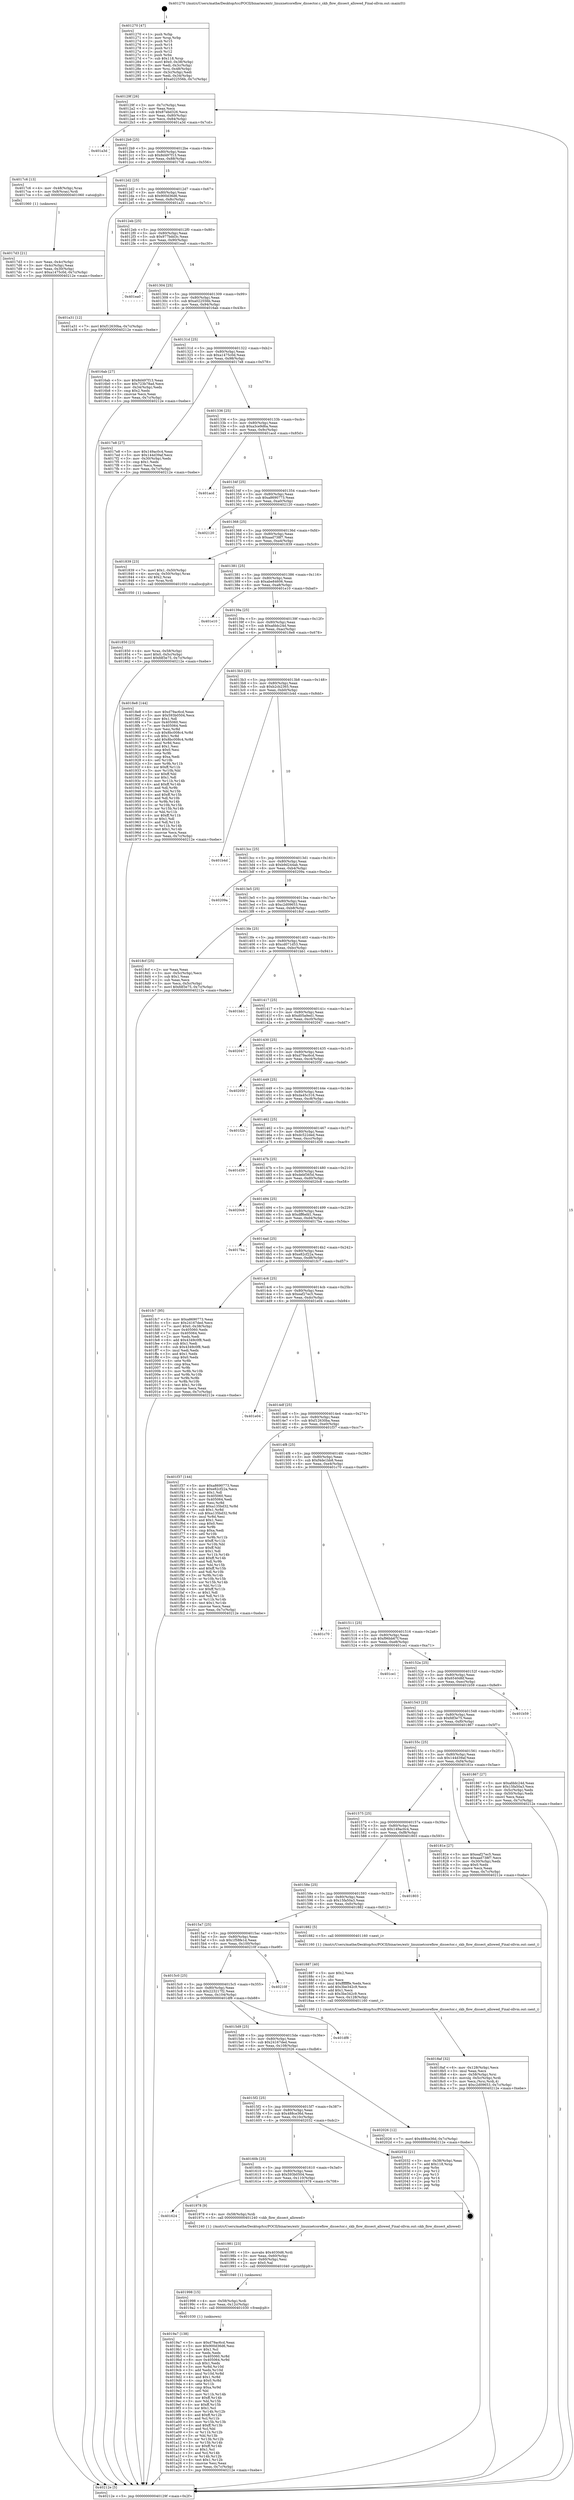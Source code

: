 digraph "0x401270" {
  label = "0x401270 (/mnt/c/Users/mathe/Desktop/tcc/POCII/binaries/extr_linuxnetcoreflow_dissector.c_skb_flow_dissect_allowed_Final-ollvm.out::main(0))"
  labelloc = "t"
  node[shape=record]

  Entry [label="",width=0.3,height=0.3,shape=circle,fillcolor=black,style=filled]
  "0x40129f" [label="{
     0x40129f [26]\l
     | [instrs]\l
     &nbsp;&nbsp;0x40129f \<+3\>: mov -0x7c(%rbp),%eax\l
     &nbsp;&nbsp;0x4012a2 \<+2\>: mov %eax,%ecx\l
     &nbsp;&nbsp;0x4012a4 \<+6\>: sub $0x87ebd326,%ecx\l
     &nbsp;&nbsp;0x4012aa \<+3\>: mov %eax,-0x80(%rbp)\l
     &nbsp;&nbsp;0x4012ad \<+6\>: mov %ecx,-0x84(%rbp)\l
     &nbsp;&nbsp;0x4012b3 \<+6\>: je 0000000000401a3d \<main+0x7cd\>\l
  }"]
  "0x401a3d" [label="{
     0x401a3d\l
  }", style=dashed]
  "0x4012b9" [label="{
     0x4012b9 [25]\l
     | [instrs]\l
     &nbsp;&nbsp;0x4012b9 \<+5\>: jmp 00000000004012be \<main+0x4e\>\l
     &nbsp;&nbsp;0x4012be \<+3\>: mov -0x80(%rbp),%eax\l
     &nbsp;&nbsp;0x4012c1 \<+5\>: sub $0x8d497f13,%eax\l
     &nbsp;&nbsp;0x4012c6 \<+6\>: mov %eax,-0x88(%rbp)\l
     &nbsp;&nbsp;0x4012cc \<+6\>: je 00000000004017c6 \<main+0x556\>\l
  }"]
  Exit [label="",width=0.3,height=0.3,shape=circle,fillcolor=black,style=filled,peripheries=2]
  "0x4017c6" [label="{
     0x4017c6 [13]\l
     | [instrs]\l
     &nbsp;&nbsp;0x4017c6 \<+4\>: mov -0x48(%rbp),%rax\l
     &nbsp;&nbsp;0x4017ca \<+4\>: mov 0x8(%rax),%rdi\l
     &nbsp;&nbsp;0x4017ce \<+5\>: call 0000000000401060 \<atoi@plt\>\l
     | [calls]\l
     &nbsp;&nbsp;0x401060 \{1\} (unknown)\l
  }"]
  "0x4012d2" [label="{
     0x4012d2 [25]\l
     | [instrs]\l
     &nbsp;&nbsp;0x4012d2 \<+5\>: jmp 00000000004012d7 \<main+0x67\>\l
     &nbsp;&nbsp;0x4012d7 \<+3\>: mov -0x80(%rbp),%eax\l
     &nbsp;&nbsp;0x4012da \<+5\>: sub $0x900d36d6,%eax\l
     &nbsp;&nbsp;0x4012df \<+6\>: mov %eax,-0x8c(%rbp)\l
     &nbsp;&nbsp;0x4012e5 \<+6\>: je 0000000000401a31 \<main+0x7c1\>\l
  }"]
  "0x4019a7" [label="{
     0x4019a7 [138]\l
     | [instrs]\l
     &nbsp;&nbsp;0x4019a7 \<+5\>: mov $0xd79ac6cd,%eax\l
     &nbsp;&nbsp;0x4019ac \<+5\>: mov $0x900d36d6,%esi\l
     &nbsp;&nbsp;0x4019b1 \<+2\>: mov $0x1,%cl\l
     &nbsp;&nbsp;0x4019b3 \<+2\>: xor %edx,%edx\l
     &nbsp;&nbsp;0x4019b5 \<+8\>: mov 0x405060,%r8d\l
     &nbsp;&nbsp;0x4019bd \<+8\>: mov 0x405064,%r9d\l
     &nbsp;&nbsp;0x4019c5 \<+3\>: sub $0x1,%edx\l
     &nbsp;&nbsp;0x4019c8 \<+3\>: mov %r8d,%r10d\l
     &nbsp;&nbsp;0x4019cb \<+3\>: add %edx,%r10d\l
     &nbsp;&nbsp;0x4019ce \<+4\>: imul %r10d,%r8d\l
     &nbsp;&nbsp;0x4019d2 \<+4\>: and $0x1,%r8d\l
     &nbsp;&nbsp;0x4019d6 \<+4\>: cmp $0x0,%r8d\l
     &nbsp;&nbsp;0x4019da \<+4\>: sete %r11b\l
     &nbsp;&nbsp;0x4019de \<+4\>: cmp $0xa,%r9d\l
     &nbsp;&nbsp;0x4019e2 \<+3\>: setl %bl\l
     &nbsp;&nbsp;0x4019e5 \<+3\>: mov %r11b,%r14b\l
     &nbsp;&nbsp;0x4019e8 \<+4\>: xor $0xff,%r14b\l
     &nbsp;&nbsp;0x4019ec \<+3\>: mov %bl,%r15b\l
     &nbsp;&nbsp;0x4019ef \<+4\>: xor $0xff,%r15b\l
     &nbsp;&nbsp;0x4019f3 \<+3\>: xor $0x1,%cl\l
     &nbsp;&nbsp;0x4019f6 \<+3\>: mov %r14b,%r12b\l
     &nbsp;&nbsp;0x4019f9 \<+4\>: and $0xff,%r12b\l
     &nbsp;&nbsp;0x4019fd \<+3\>: and %cl,%r11b\l
     &nbsp;&nbsp;0x401a00 \<+3\>: mov %r15b,%r13b\l
     &nbsp;&nbsp;0x401a03 \<+4\>: and $0xff,%r13b\l
     &nbsp;&nbsp;0x401a07 \<+2\>: and %cl,%bl\l
     &nbsp;&nbsp;0x401a09 \<+3\>: or %r11b,%r12b\l
     &nbsp;&nbsp;0x401a0c \<+3\>: or %bl,%r13b\l
     &nbsp;&nbsp;0x401a0f \<+3\>: xor %r13b,%r12b\l
     &nbsp;&nbsp;0x401a12 \<+3\>: or %r15b,%r14b\l
     &nbsp;&nbsp;0x401a15 \<+4\>: xor $0xff,%r14b\l
     &nbsp;&nbsp;0x401a19 \<+3\>: or $0x1,%cl\l
     &nbsp;&nbsp;0x401a1c \<+3\>: and %cl,%r14b\l
     &nbsp;&nbsp;0x401a1f \<+3\>: or %r14b,%r12b\l
     &nbsp;&nbsp;0x401a22 \<+4\>: test $0x1,%r12b\l
     &nbsp;&nbsp;0x401a26 \<+3\>: cmovne %esi,%eax\l
     &nbsp;&nbsp;0x401a29 \<+3\>: mov %eax,-0x7c(%rbp)\l
     &nbsp;&nbsp;0x401a2c \<+5\>: jmp 000000000040212e \<main+0xebe\>\l
  }"]
  "0x401a31" [label="{
     0x401a31 [12]\l
     | [instrs]\l
     &nbsp;&nbsp;0x401a31 \<+7\>: movl $0xf12630ba,-0x7c(%rbp)\l
     &nbsp;&nbsp;0x401a38 \<+5\>: jmp 000000000040212e \<main+0xebe\>\l
  }"]
  "0x4012eb" [label="{
     0x4012eb [25]\l
     | [instrs]\l
     &nbsp;&nbsp;0x4012eb \<+5\>: jmp 00000000004012f0 \<main+0x80\>\l
     &nbsp;&nbsp;0x4012f0 \<+3\>: mov -0x80(%rbp),%eax\l
     &nbsp;&nbsp;0x4012f3 \<+5\>: sub $0x977bdd3c,%eax\l
     &nbsp;&nbsp;0x4012f8 \<+6\>: mov %eax,-0x90(%rbp)\l
     &nbsp;&nbsp;0x4012fe \<+6\>: je 0000000000401ea0 \<main+0xc30\>\l
  }"]
  "0x401998" [label="{
     0x401998 [15]\l
     | [instrs]\l
     &nbsp;&nbsp;0x401998 \<+4\>: mov -0x58(%rbp),%rdi\l
     &nbsp;&nbsp;0x40199c \<+6\>: mov %eax,-0x12c(%rbp)\l
     &nbsp;&nbsp;0x4019a2 \<+5\>: call 0000000000401030 \<free@plt\>\l
     | [calls]\l
     &nbsp;&nbsp;0x401030 \{1\} (unknown)\l
  }"]
  "0x401ea0" [label="{
     0x401ea0\l
  }", style=dashed]
  "0x401304" [label="{
     0x401304 [25]\l
     | [instrs]\l
     &nbsp;&nbsp;0x401304 \<+5\>: jmp 0000000000401309 \<main+0x99\>\l
     &nbsp;&nbsp;0x401309 \<+3\>: mov -0x80(%rbp),%eax\l
     &nbsp;&nbsp;0x40130c \<+5\>: sub $0xa022556b,%eax\l
     &nbsp;&nbsp;0x401311 \<+6\>: mov %eax,-0x94(%rbp)\l
     &nbsp;&nbsp;0x401317 \<+6\>: je 00000000004016ab \<main+0x43b\>\l
  }"]
  "0x401981" [label="{
     0x401981 [23]\l
     | [instrs]\l
     &nbsp;&nbsp;0x401981 \<+10\>: movabs $0x4030d6,%rdi\l
     &nbsp;&nbsp;0x40198b \<+3\>: mov %eax,-0x60(%rbp)\l
     &nbsp;&nbsp;0x40198e \<+3\>: mov -0x60(%rbp),%esi\l
     &nbsp;&nbsp;0x401991 \<+2\>: mov $0x0,%al\l
     &nbsp;&nbsp;0x401993 \<+5\>: call 0000000000401040 \<printf@plt\>\l
     | [calls]\l
     &nbsp;&nbsp;0x401040 \{1\} (unknown)\l
  }"]
  "0x4016ab" [label="{
     0x4016ab [27]\l
     | [instrs]\l
     &nbsp;&nbsp;0x4016ab \<+5\>: mov $0x8d497f13,%eax\l
     &nbsp;&nbsp;0x4016b0 \<+5\>: mov $0x723b78ad,%ecx\l
     &nbsp;&nbsp;0x4016b5 \<+3\>: mov -0x34(%rbp),%edx\l
     &nbsp;&nbsp;0x4016b8 \<+3\>: cmp $0x2,%edx\l
     &nbsp;&nbsp;0x4016bb \<+3\>: cmovne %ecx,%eax\l
     &nbsp;&nbsp;0x4016be \<+3\>: mov %eax,-0x7c(%rbp)\l
     &nbsp;&nbsp;0x4016c1 \<+5\>: jmp 000000000040212e \<main+0xebe\>\l
  }"]
  "0x40131d" [label="{
     0x40131d [25]\l
     | [instrs]\l
     &nbsp;&nbsp;0x40131d \<+5\>: jmp 0000000000401322 \<main+0xb2\>\l
     &nbsp;&nbsp;0x401322 \<+3\>: mov -0x80(%rbp),%eax\l
     &nbsp;&nbsp;0x401325 \<+5\>: sub $0xa1475c0d,%eax\l
     &nbsp;&nbsp;0x40132a \<+6\>: mov %eax,-0x98(%rbp)\l
     &nbsp;&nbsp;0x401330 \<+6\>: je 00000000004017e8 \<main+0x578\>\l
  }"]
  "0x40212e" [label="{
     0x40212e [5]\l
     | [instrs]\l
     &nbsp;&nbsp;0x40212e \<+5\>: jmp 000000000040129f \<main+0x2f\>\l
  }"]
  "0x401270" [label="{
     0x401270 [47]\l
     | [instrs]\l
     &nbsp;&nbsp;0x401270 \<+1\>: push %rbp\l
     &nbsp;&nbsp;0x401271 \<+3\>: mov %rsp,%rbp\l
     &nbsp;&nbsp;0x401274 \<+2\>: push %r15\l
     &nbsp;&nbsp;0x401276 \<+2\>: push %r14\l
     &nbsp;&nbsp;0x401278 \<+2\>: push %r13\l
     &nbsp;&nbsp;0x40127a \<+2\>: push %r12\l
     &nbsp;&nbsp;0x40127c \<+1\>: push %rbx\l
     &nbsp;&nbsp;0x40127d \<+7\>: sub $0x118,%rsp\l
     &nbsp;&nbsp;0x401284 \<+7\>: movl $0x0,-0x38(%rbp)\l
     &nbsp;&nbsp;0x40128b \<+3\>: mov %edi,-0x3c(%rbp)\l
     &nbsp;&nbsp;0x40128e \<+4\>: mov %rsi,-0x48(%rbp)\l
     &nbsp;&nbsp;0x401292 \<+3\>: mov -0x3c(%rbp),%edi\l
     &nbsp;&nbsp;0x401295 \<+3\>: mov %edi,-0x34(%rbp)\l
     &nbsp;&nbsp;0x401298 \<+7\>: movl $0xa022556b,-0x7c(%rbp)\l
  }"]
  "0x4017d3" [label="{
     0x4017d3 [21]\l
     | [instrs]\l
     &nbsp;&nbsp;0x4017d3 \<+3\>: mov %eax,-0x4c(%rbp)\l
     &nbsp;&nbsp;0x4017d6 \<+3\>: mov -0x4c(%rbp),%eax\l
     &nbsp;&nbsp;0x4017d9 \<+3\>: mov %eax,-0x30(%rbp)\l
     &nbsp;&nbsp;0x4017dc \<+7\>: movl $0xa1475c0d,-0x7c(%rbp)\l
     &nbsp;&nbsp;0x4017e3 \<+5\>: jmp 000000000040212e \<main+0xebe\>\l
  }"]
  "0x401624" [label="{
     0x401624\l
  }", style=dashed]
  "0x4017e8" [label="{
     0x4017e8 [27]\l
     | [instrs]\l
     &nbsp;&nbsp;0x4017e8 \<+5\>: mov $0x149ac0c4,%eax\l
     &nbsp;&nbsp;0x4017ed \<+5\>: mov $0x144d39af,%ecx\l
     &nbsp;&nbsp;0x4017f2 \<+3\>: mov -0x30(%rbp),%edx\l
     &nbsp;&nbsp;0x4017f5 \<+3\>: cmp $0x1,%edx\l
     &nbsp;&nbsp;0x4017f8 \<+3\>: cmovl %ecx,%eax\l
     &nbsp;&nbsp;0x4017fb \<+3\>: mov %eax,-0x7c(%rbp)\l
     &nbsp;&nbsp;0x4017fe \<+5\>: jmp 000000000040212e \<main+0xebe\>\l
  }"]
  "0x401336" [label="{
     0x401336 [25]\l
     | [instrs]\l
     &nbsp;&nbsp;0x401336 \<+5\>: jmp 000000000040133b \<main+0xcb\>\l
     &nbsp;&nbsp;0x40133b \<+3\>: mov -0x80(%rbp),%eax\l
     &nbsp;&nbsp;0x40133e \<+5\>: sub $0xa3ce9d6a,%eax\l
     &nbsp;&nbsp;0x401343 \<+6\>: mov %eax,-0x9c(%rbp)\l
     &nbsp;&nbsp;0x401349 \<+6\>: je 0000000000401acd \<main+0x85d\>\l
  }"]
  "0x401978" [label="{
     0x401978 [9]\l
     | [instrs]\l
     &nbsp;&nbsp;0x401978 \<+4\>: mov -0x58(%rbp),%rdi\l
     &nbsp;&nbsp;0x40197c \<+5\>: call 0000000000401240 \<skb_flow_dissect_allowed\>\l
     | [calls]\l
     &nbsp;&nbsp;0x401240 \{1\} (/mnt/c/Users/mathe/Desktop/tcc/POCII/binaries/extr_linuxnetcoreflow_dissector.c_skb_flow_dissect_allowed_Final-ollvm.out::skb_flow_dissect_allowed)\l
  }"]
  "0x401acd" [label="{
     0x401acd\l
  }", style=dashed]
  "0x40134f" [label="{
     0x40134f [25]\l
     | [instrs]\l
     &nbsp;&nbsp;0x40134f \<+5\>: jmp 0000000000401354 \<main+0xe4\>\l
     &nbsp;&nbsp;0x401354 \<+3\>: mov -0x80(%rbp),%eax\l
     &nbsp;&nbsp;0x401357 \<+5\>: sub $0xa8690773,%eax\l
     &nbsp;&nbsp;0x40135c \<+6\>: mov %eax,-0xa0(%rbp)\l
     &nbsp;&nbsp;0x401362 \<+6\>: je 0000000000402120 \<main+0xeb0\>\l
  }"]
  "0x40160b" [label="{
     0x40160b [25]\l
     | [instrs]\l
     &nbsp;&nbsp;0x40160b \<+5\>: jmp 0000000000401610 \<main+0x3a0\>\l
     &nbsp;&nbsp;0x401610 \<+3\>: mov -0x80(%rbp),%eax\l
     &nbsp;&nbsp;0x401613 \<+5\>: sub $0x593b0504,%eax\l
     &nbsp;&nbsp;0x401618 \<+6\>: mov %eax,-0x110(%rbp)\l
     &nbsp;&nbsp;0x40161e \<+6\>: je 0000000000401978 \<main+0x708\>\l
  }"]
  "0x402120" [label="{
     0x402120\l
  }", style=dashed]
  "0x401368" [label="{
     0x401368 [25]\l
     | [instrs]\l
     &nbsp;&nbsp;0x401368 \<+5\>: jmp 000000000040136d \<main+0xfd\>\l
     &nbsp;&nbsp;0x40136d \<+3\>: mov -0x80(%rbp),%eax\l
     &nbsp;&nbsp;0x401370 \<+5\>: sub $0xaad738f7,%eax\l
     &nbsp;&nbsp;0x401375 \<+6\>: mov %eax,-0xa4(%rbp)\l
     &nbsp;&nbsp;0x40137b \<+6\>: je 0000000000401839 \<main+0x5c9\>\l
  }"]
  "0x402032" [label="{
     0x402032 [21]\l
     | [instrs]\l
     &nbsp;&nbsp;0x402032 \<+3\>: mov -0x38(%rbp),%eax\l
     &nbsp;&nbsp;0x402035 \<+7\>: add $0x118,%rsp\l
     &nbsp;&nbsp;0x40203c \<+1\>: pop %rbx\l
     &nbsp;&nbsp;0x40203d \<+2\>: pop %r12\l
     &nbsp;&nbsp;0x40203f \<+2\>: pop %r13\l
     &nbsp;&nbsp;0x402041 \<+2\>: pop %r14\l
     &nbsp;&nbsp;0x402043 \<+2\>: pop %r15\l
     &nbsp;&nbsp;0x402045 \<+1\>: pop %rbp\l
     &nbsp;&nbsp;0x402046 \<+1\>: ret\l
  }"]
  "0x401839" [label="{
     0x401839 [23]\l
     | [instrs]\l
     &nbsp;&nbsp;0x401839 \<+7\>: movl $0x1,-0x50(%rbp)\l
     &nbsp;&nbsp;0x401840 \<+4\>: movslq -0x50(%rbp),%rax\l
     &nbsp;&nbsp;0x401844 \<+4\>: shl $0x2,%rax\l
     &nbsp;&nbsp;0x401848 \<+3\>: mov %rax,%rdi\l
     &nbsp;&nbsp;0x40184b \<+5\>: call 0000000000401050 \<malloc@plt\>\l
     | [calls]\l
     &nbsp;&nbsp;0x401050 \{1\} (unknown)\l
  }"]
  "0x401381" [label="{
     0x401381 [25]\l
     | [instrs]\l
     &nbsp;&nbsp;0x401381 \<+5\>: jmp 0000000000401386 \<main+0x116\>\l
     &nbsp;&nbsp;0x401386 \<+3\>: mov -0x80(%rbp),%eax\l
     &nbsp;&nbsp;0x401389 \<+5\>: sub $0xabe84606,%eax\l
     &nbsp;&nbsp;0x40138e \<+6\>: mov %eax,-0xa8(%rbp)\l
     &nbsp;&nbsp;0x401394 \<+6\>: je 0000000000401e10 \<main+0xba0\>\l
  }"]
  "0x4015f2" [label="{
     0x4015f2 [25]\l
     | [instrs]\l
     &nbsp;&nbsp;0x4015f2 \<+5\>: jmp 00000000004015f7 \<main+0x387\>\l
     &nbsp;&nbsp;0x4015f7 \<+3\>: mov -0x80(%rbp),%eax\l
     &nbsp;&nbsp;0x4015fa \<+5\>: sub $0x488ce36d,%eax\l
     &nbsp;&nbsp;0x4015ff \<+6\>: mov %eax,-0x10c(%rbp)\l
     &nbsp;&nbsp;0x401605 \<+6\>: je 0000000000402032 \<main+0xdc2\>\l
  }"]
  "0x401e10" [label="{
     0x401e10\l
  }", style=dashed]
  "0x40139a" [label="{
     0x40139a [25]\l
     | [instrs]\l
     &nbsp;&nbsp;0x40139a \<+5\>: jmp 000000000040139f \<main+0x12f\>\l
     &nbsp;&nbsp;0x40139f \<+3\>: mov -0x80(%rbp),%eax\l
     &nbsp;&nbsp;0x4013a2 \<+5\>: sub $0xafddc24d,%eax\l
     &nbsp;&nbsp;0x4013a7 \<+6\>: mov %eax,-0xac(%rbp)\l
     &nbsp;&nbsp;0x4013ad \<+6\>: je 00000000004018e8 \<main+0x678\>\l
  }"]
  "0x402026" [label="{
     0x402026 [12]\l
     | [instrs]\l
     &nbsp;&nbsp;0x402026 \<+7\>: movl $0x488ce36d,-0x7c(%rbp)\l
     &nbsp;&nbsp;0x40202d \<+5\>: jmp 000000000040212e \<main+0xebe\>\l
  }"]
  "0x4018e8" [label="{
     0x4018e8 [144]\l
     | [instrs]\l
     &nbsp;&nbsp;0x4018e8 \<+5\>: mov $0xd79ac6cd,%eax\l
     &nbsp;&nbsp;0x4018ed \<+5\>: mov $0x593b0504,%ecx\l
     &nbsp;&nbsp;0x4018f2 \<+2\>: mov $0x1,%dl\l
     &nbsp;&nbsp;0x4018f4 \<+7\>: mov 0x405060,%esi\l
     &nbsp;&nbsp;0x4018fb \<+7\>: mov 0x405064,%edi\l
     &nbsp;&nbsp;0x401902 \<+3\>: mov %esi,%r8d\l
     &nbsp;&nbsp;0x401905 \<+7\>: sub $0x8bc008c4,%r8d\l
     &nbsp;&nbsp;0x40190c \<+4\>: sub $0x1,%r8d\l
     &nbsp;&nbsp;0x401910 \<+7\>: add $0x8bc008c4,%r8d\l
     &nbsp;&nbsp;0x401917 \<+4\>: imul %r8d,%esi\l
     &nbsp;&nbsp;0x40191b \<+3\>: and $0x1,%esi\l
     &nbsp;&nbsp;0x40191e \<+3\>: cmp $0x0,%esi\l
     &nbsp;&nbsp;0x401921 \<+4\>: sete %r9b\l
     &nbsp;&nbsp;0x401925 \<+3\>: cmp $0xa,%edi\l
     &nbsp;&nbsp;0x401928 \<+4\>: setl %r10b\l
     &nbsp;&nbsp;0x40192c \<+3\>: mov %r9b,%r11b\l
     &nbsp;&nbsp;0x40192f \<+4\>: xor $0xff,%r11b\l
     &nbsp;&nbsp;0x401933 \<+3\>: mov %r10b,%bl\l
     &nbsp;&nbsp;0x401936 \<+3\>: xor $0xff,%bl\l
     &nbsp;&nbsp;0x401939 \<+3\>: xor $0x1,%dl\l
     &nbsp;&nbsp;0x40193c \<+3\>: mov %r11b,%r14b\l
     &nbsp;&nbsp;0x40193f \<+4\>: and $0xff,%r14b\l
     &nbsp;&nbsp;0x401943 \<+3\>: and %dl,%r9b\l
     &nbsp;&nbsp;0x401946 \<+3\>: mov %bl,%r15b\l
     &nbsp;&nbsp;0x401949 \<+4\>: and $0xff,%r15b\l
     &nbsp;&nbsp;0x40194d \<+3\>: and %dl,%r10b\l
     &nbsp;&nbsp;0x401950 \<+3\>: or %r9b,%r14b\l
     &nbsp;&nbsp;0x401953 \<+3\>: or %r10b,%r15b\l
     &nbsp;&nbsp;0x401956 \<+3\>: xor %r15b,%r14b\l
     &nbsp;&nbsp;0x401959 \<+3\>: or %bl,%r11b\l
     &nbsp;&nbsp;0x40195c \<+4\>: xor $0xff,%r11b\l
     &nbsp;&nbsp;0x401960 \<+3\>: or $0x1,%dl\l
     &nbsp;&nbsp;0x401963 \<+3\>: and %dl,%r11b\l
     &nbsp;&nbsp;0x401966 \<+3\>: or %r11b,%r14b\l
     &nbsp;&nbsp;0x401969 \<+4\>: test $0x1,%r14b\l
     &nbsp;&nbsp;0x40196d \<+3\>: cmovne %ecx,%eax\l
     &nbsp;&nbsp;0x401970 \<+3\>: mov %eax,-0x7c(%rbp)\l
     &nbsp;&nbsp;0x401973 \<+5\>: jmp 000000000040212e \<main+0xebe\>\l
  }"]
  "0x4013b3" [label="{
     0x4013b3 [25]\l
     | [instrs]\l
     &nbsp;&nbsp;0x4013b3 \<+5\>: jmp 00000000004013b8 \<main+0x148\>\l
     &nbsp;&nbsp;0x4013b8 \<+3\>: mov -0x80(%rbp),%eax\l
     &nbsp;&nbsp;0x4013bb \<+5\>: sub $0xb2cb2365,%eax\l
     &nbsp;&nbsp;0x4013c0 \<+6\>: mov %eax,-0xb0(%rbp)\l
     &nbsp;&nbsp;0x4013c6 \<+6\>: je 0000000000401b4d \<main+0x8dd\>\l
  }"]
  "0x4015d9" [label="{
     0x4015d9 [25]\l
     | [instrs]\l
     &nbsp;&nbsp;0x4015d9 \<+5\>: jmp 00000000004015de \<main+0x36e\>\l
     &nbsp;&nbsp;0x4015de \<+3\>: mov -0x80(%rbp),%eax\l
     &nbsp;&nbsp;0x4015e1 \<+5\>: sub $0x24167ded,%eax\l
     &nbsp;&nbsp;0x4015e6 \<+6\>: mov %eax,-0x108(%rbp)\l
     &nbsp;&nbsp;0x4015ec \<+6\>: je 0000000000402026 \<main+0xdb6\>\l
  }"]
  "0x401b4d" [label="{
     0x401b4d\l
  }", style=dashed]
  "0x4013cc" [label="{
     0x4013cc [25]\l
     | [instrs]\l
     &nbsp;&nbsp;0x4013cc \<+5\>: jmp 00000000004013d1 \<main+0x161\>\l
     &nbsp;&nbsp;0x4013d1 \<+3\>: mov -0x80(%rbp),%eax\l
     &nbsp;&nbsp;0x4013d4 \<+5\>: sub $0xb9d244ab,%eax\l
     &nbsp;&nbsp;0x4013d9 \<+6\>: mov %eax,-0xb4(%rbp)\l
     &nbsp;&nbsp;0x4013df \<+6\>: je 000000000040209a \<main+0xe2a\>\l
  }"]
  "0x401df8" [label="{
     0x401df8\l
  }", style=dashed]
  "0x40209a" [label="{
     0x40209a\l
  }", style=dashed]
  "0x4013e5" [label="{
     0x4013e5 [25]\l
     | [instrs]\l
     &nbsp;&nbsp;0x4013e5 \<+5\>: jmp 00000000004013ea \<main+0x17a\>\l
     &nbsp;&nbsp;0x4013ea \<+3\>: mov -0x80(%rbp),%eax\l
     &nbsp;&nbsp;0x4013ed \<+5\>: sub $0xc2d09653,%eax\l
     &nbsp;&nbsp;0x4013f2 \<+6\>: mov %eax,-0xb8(%rbp)\l
     &nbsp;&nbsp;0x4013f8 \<+6\>: je 00000000004018cf \<main+0x65f\>\l
  }"]
  "0x4015c0" [label="{
     0x4015c0 [25]\l
     | [instrs]\l
     &nbsp;&nbsp;0x4015c0 \<+5\>: jmp 00000000004015c5 \<main+0x355\>\l
     &nbsp;&nbsp;0x4015c5 \<+3\>: mov -0x80(%rbp),%eax\l
     &nbsp;&nbsp;0x4015c8 \<+5\>: sub $0x223217f2,%eax\l
     &nbsp;&nbsp;0x4015cd \<+6\>: mov %eax,-0x104(%rbp)\l
     &nbsp;&nbsp;0x4015d3 \<+6\>: je 0000000000401df8 \<main+0xb88\>\l
  }"]
  "0x4018cf" [label="{
     0x4018cf [25]\l
     | [instrs]\l
     &nbsp;&nbsp;0x4018cf \<+2\>: xor %eax,%eax\l
     &nbsp;&nbsp;0x4018d1 \<+3\>: mov -0x5c(%rbp),%ecx\l
     &nbsp;&nbsp;0x4018d4 \<+3\>: sub $0x1,%eax\l
     &nbsp;&nbsp;0x4018d7 \<+2\>: sub %eax,%ecx\l
     &nbsp;&nbsp;0x4018d9 \<+3\>: mov %ecx,-0x5c(%rbp)\l
     &nbsp;&nbsp;0x4018dc \<+7\>: movl $0xfdf3e75,-0x7c(%rbp)\l
     &nbsp;&nbsp;0x4018e3 \<+5\>: jmp 000000000040212e \<main+0xebe\>\l
  }"]
  "0x4013fe" [label="{
     0x4013fe [25]\l
     | [instrs]\l
     &nbsp;&nbsp;0x4013fe \<+5\>: jmp 0000000000401403 \<main+0x193\>\l
     &nbsp;&nbsp;0x401403 \<+3\>: mov -0x80(%rbp),%eax\l
     &nbsp;&nbsp;0x401406 \<+5\>: sub $0xcd071d53,%eax\l
     &nbsp;&nbsp;0x40140b \<+6\>: mov %eax,-0xbc(%rbp)\l
     &nbsp;&nbsp;0x401411 \<+6\>: je 0000000000401bb1 \<main+0x941\>\l
  }"]
  "0x40210f" [label="{
     0x40210f\l
  }", style=dashed]
  "0x401bb1" [label="{
     0x401bb1\l
  }", style=dashed]
  "0x401417" [label="{
     0x401417 [25]\l
     | [instrs]\l
     &nbsp;&nbsp;0x401417 \<+5\>: jmp 000000000040141c \<main+0x1ac\>\l
     &nbsp;&nbsp;0x40141c \<+3\>: mov -0x80(%rbp),%eax\l
     &nbsp;&nbsp;0x40141f \<+5\>: sub $0xd05a9ed1,%eax\l
     &nbsp;&nbsp;0x401424 \<+6\>: mov %eax,-0xc0(%rbp)\l
     &nbsp;&nbsp;0x40142a \<+6\>: je 0000000000402047 \<main+0xdd7\>\l
  }"]
  "0x4018af" [label="{
     0x4018af [32]\l
     | [instrs]\l
     &nbsp;&nbsp;0x4018af \<+6\>: mov -0x128(%rbp),%ecx\l
     &nbsp;&nbsp;0x4018b5 \<+3\>: imul %eax,%ecx\l
     &nbsp;&nbsp;0x4018b8 \<+4\>: mov -0x58(%rbp),%rsi\l
     &nbsp;&nbsp;0x4018bc \<+4\>: movslq -0x5c(%rbp),%rdi\l
     &nbsp;&nbsp;0x4018c0 \<+3\>: mov %ecx,(%rsi,%rdi,4)\l
     &nbsp;&nbsp;0x4018c3 \<+7\>: movl $0xc2d09653,-0x7c(%rbp)\l
     &nbsp;&nbsp;0x4018ca \<+5\>: jmp 000000000040212e \<main+0xebe\>\l
  }"]
  "0x402047" [label="{
     0x402047\l
  }", style=dashed]
  "0x401430" [label="{
     0x401430 [25]\l
     | [instrs]\l
     &nbsp;&nbsp;0x401430 \<+5\>: jmp 0000000000401435 \<main+0x1c5\>\l
     &nbsp;&nbsp;0x401435 \<+3\>: mov -0x80(%rbp),%eax\l
     &nbsp;&nbsp;0x401438 \<+5\>: sub $0xd79ac6cd,%eax\l
     &nbsp;&nbsp;0x40143d \<+6\>: mov %eax,-0xc4(%rbp)\l
     &nbsp;&nbsp;0x401443 \<+6\>: je 000000000040205f \<main+0xdef\>\l
  }"]
  "0x401887" [label="{
     0x401887 [40]\l
     | [instrs]\l
     &nbsp;&nbsp;0x401887 \<+5\>: mov $0x2,%ecx\l
     &nbsp;&nbsp;0x40188c \<+1\>: cltd\l
     &nbsp;&nbsp;0x40188d \<+2\>: idiv %ecx\l
     &nbsp;&nbsp;0x40188f \<+6\>: imul $0xfffffffe,%edx,%ecx\l
     &nbsp;&nbsp;0x401895 \<+6\>: add $0x3be342c9,%ecx\l
     &nbsp;&nbsp;0x40189b \<+3\>: add $0x1,%ecx\l
     &nbsp;&nbsp;0x40189e \<+6\>: sub $0x3be342c9,%ecx\l
     &nbsp;&nbsp;0x4018a4 \<+6\>: mov %ecx,-0x128(%rbp)\l
     &nbsp;&nbsp;0x4018aa \<+5\>: call 0000000000401160 \<next_i\>\l
     | [calls]\l
     &nbsp;&nbsp;0x401160 \{1\} (/mnt/c/Users/mathe/Desktop/tcc/POCII/binaries/extr_linuxnetcoreflow_dissector.c_skb_flow_dissect_allowed_Final-ollvm.out::next_i)\l
  }"]
  "0x40205f" [label="{
     0x40205f\l
  }", style=dashed]
  "0x401449" [label="{
     0x401449 [25]\l
     | [instrs]\l
     &nbsp;&nbsp;0x401449 \<+5\>: jmp 000000000040144e \<main+0x1de\>\l
     &nbsp;&nbsp;0x40144e \<+3\>: mov -0x80(%rbp),%eax\l
     &nbsp;&nbsp;0x401451 \<+5\>: sub $0xda45c316,%eax\l
     &nbsp;&nbsp;0x401456 \<+6\>: mov %eax,-0xc8(%rbp)\l
     &nbsp;&nbsp;0x40145c \<+6\>: je 0000000000401f2b \<main+0xcbb\>\l
  }"]
  "0x4015a7" [label="{
     0x4015a7 [25]\l
     | [instrs]\l
     &nbsp;&nbsp;0x4015a7 \<+5\>: jmp 00000000004015ac \<main+0x33c\>\l
     &nbsp;&nbsp;0x4015ac \<+3\>: mov -0x80(%rbp),%eax\l
     &nbsp;&nbsp;0x4015af \<+5\>: sub $0x1f58fe1d,%eax\l
     &nbsp;&nbsp;0x4015b4 \<+6\>: mov %eax,-0x100(%rbp)\l
     &nbsp;&nbsp;0x4015ba \<+6\>: je 000000000040210f \<main+0xe9f\>\l
  }"]
  "0x401f2b" [label="{
     0x401f2b\l
  }", style=dashed]
  "0x401462" [label="{
     0x401462 [25]\l
     | [instrs]\l
     &nbsp;&nbsp;0x401462 \<+5\>: jmp 0000000000401467 \<main+0x1f7\>\l
     &nbsp;&nbsp;0x401467 \<+3\>: mov -0x80(%rbp),%eax\l
     &nbsp;&nbsp;0x40146a \<+5\>: sub $0xdc522ded,%eax\l
     &nbsp;&nbsp;0x40146f \<+6\>: mov %eax,-0xcc(%rbp)\l
     &nbsp;&nbsp;0x401475 \<+6\>: je 0000000000401d39 \<main+0xac9\>\l
  }"]
  "0x401882" [label="{
     0x401882 [5]\l
     | [instrs]\l
     &nbsp;&nbsp;0x401882 \<+5\>: call 0000000000401160 \<next_i\>\l
     | [calls]\l
     &nbsp;&nbsp;0x401160 \{1\} (/mnt/c/Users/mathe/Desktop/tcc/POCII/binaries/extr_linuxnetcoreflow_dissector.c_skb_flow_dissect_allowed_Final-ollvm.out::next_i)\l
  }"]
  "0x401d39" [label="{
     0x401d39\l
  }", style=dashed]
  "0x40147b" [label="{
     0x40147b [25]\l
     | [instrs]\l
     &nbsp;&nbsp;0x40147b \<+5\>: jmp 0000000000401480 \<main+0x210\>\l
     &nbsp;&nbsp;0x401480 \<+3\>: mov -0x80(%rbp),%eax\l
     &nbsp;&nbsp;0x401483 \<+5\>: sub $0xdebf365d,%eax\l
     &nbsp;&nbsp;0x401488 \<+6\>: mov %eax,-0xd0(%rbp)\l
     &nbsp;&nbsp;0x40148e \<+6\>: je 00000000004020c8 \<main+0xe58\>\l
  }"]
  "0x40158e" [label="{
     0x40158e [25]\l
     | [instrs]\l
     &nbsp;&nbsp;0x40158e \<+5\>: jmp 0000000000401593 \<main+0x323\>\l
     &nbsp;&nbsp;0x401593 \<+3\>: mov -0x80(%rbp),%eax\l
     &nbsp;&nbsp;0x401596 \<+5\>: sub $0x15fa50a3,%eax\l
     &nbsp;&nbsp;0x40159b \<+6\>: mov %eax,-0xfc(%rbp)\l
     &nbsp;&nbsp;0x4015a1 \<+6\>: je 0000000000401882 \<main+0x612\>\l
  }"]
  "0x4020c8" [label="{
     0x4020c8\l
  }", style=dashed]
  "0x401494" [label="{
     0x401494 [25]\l
     | [instrs]\l
     &nbsp;&nbsp;0x401494 \<+5\>: jmp 0000000000401499 \<main+0x229\>\l
     &nbsp;&nbsp;0x401499 \<+3\>: mov -0x80(%rbp),%eax\l
     &nbsp;&nbsp;0x40149c \<+5\>: sub $0xdff6efd1,%eax\l
     &nbsp;&nbsp;0x4014a1 \<+6\>: mov %eax,-0xd4(%rbp)\l
     &nbsp;&nbsp;0x4014a7 \<+6\>: je 00000000004017ba \<main+0x54a\>\l
  }"]
  "0x401803" [label="{
     0x401803\l
  }", style=dashed]
  "0x4017ba" [label="{
     0x4017ba\l
  }", style=dashed]
  "0x4014ad" [label="{
     0x4014ad [25]\l
     | [instrs]\l
     &nbsp;&nbsp;0x4014ad \<+5\>: jmp 00000000004014b2 \<main+0x242\>\l
     &nbsp;&nbsp;0x4014b2 \<+3\>: mov -0x80(%rbp),%eax\l
     &nbsp;&nbsp;0x4014b5 \<+5\>: sub $0xe82cf22a,%eax\l
     &nbsp;&nbsp;0x4014ba \<+6\>: mov %eax,-0xd8(%rbp)\l
     &nbsp;&nbsp;0x4014c0 \<+6\>: je 0000000000401fc7 \<main+0xd57\>\l
  }"]
  "0x401850" [label="{
     0x401850 [23]\l
     | [instrs]\l
     &nbsp;&nbsp;0x401850 \<+4\>: mov %rax,-0x58(%rbp)\l
     &nbsp;&nbsp;0x401854 \<+7\>: movl $0x0,-0x5c(%rbp)\l
     &nbsp;&nbsp;0x40185b \<+7\>: movl $0xfdf3e75,-0x7c(%rbp)\l
     &nbsp;&nbsp;0x401862 \<+5\>: jmp 000000000040212e \<main+0xebe\>\l
  }"]
  "0x401fc7" [label="{
     0x401fc7 [95]\l
     | [instrs]\l
     &nbsp;&nbsp;0x401fc7 \<+5\>: mov $0xa8690773,%eax\l
     &nbsp;&nbsp;0x401fcc \<+5\>: mov $0x24167ded,%ecx\l
     &nbsp;&nbsp;0x401fd1 \<+7\>: movl $0x0,-0x38(%rbp)\l
     &nbsp;&nbsp;0x401fd8 \<+7\>: mov 0x405060,%edx\l
     &nbsp;&nbsp;0x401fdf \<+7\>: mov 0x405064,%esi\l
     &nbsp;&nbsp;0x401fe6 \<+2\>: mov %edx,%edi\l
     &nbsp;&nbsp;0x401fe8 \<+6\>: add $0x4349c0f8,%edi\l
     &nbsp;&nbsp;0x401fee \<+3\>: sub $0x1,%edi\l
     &nbsp;&nbsp;0x401ff1 \<+6\>: sub $0x4349c0f8,%edi\l
     &nbsp;&nbsp;0x401ff7 \<+3\>: imul %edi,%edx\l
     &nbsp;&nbsp;0x401ffa \<+3\>: and $0x1,%edx\l
     &nbsp;&nbsp;0x401ffd \<+3\>: cmp $0x0,%edx\l
     &nbsp;&nbsp;0x402000 \<+4\>: sete %r8b\l
     &nbsp;&nbsp;0x402004 \<+3\>: cmp $0xa,%esi\l
     &nbsp;&nbsp;0x402007 \<+4\>: setl %r9b\l
     &nbsp;&nbsp;0x40200b \<+3\>: mov %r8b,%r10b\l
     &nbsp;&nbsp;0x40200e \<+3\>: and %r9b,%r10b\l
     &nbsp;&nbsp;0x402011 \<+3\>: xor %r9b,%r8b\l
     &nbsp;&nbsp;0x402014 \<+3\>: or %r8b,%r10b\l
     &nbsp;&nbsp;0x402017 \<+4\>: test $0x1,%r10b\l
     &nbsp;&nbsp;0x40201b \<+3\>: cmovne %ecx,%eax\l
     &nbsp;&nbsp;0x40201e \<+3\>: mov %eax,-0x7c(%rbp)\l
     &nbsp;&nbsp;0x402021 \<+5\>: jmp 000000000040212e \<main+0xebe\>\l
  }"]
  "0x4014c6" [label="{
     0x4014c6 [25]\l
     | [instrs]\l
     &nbsp;&nbsp;0x4014c6 \<+5\>: jmp 00000000004014cb \<main+0x25b\>\l
     &nbsp;&nbsp;0x4014cb \<+3\>: mov -0x80(%rbp),%eax\l
     &nbsp;&nbsp;0x4014ce \<+5\>: sub $0xeaf27ec5,%eax\l
     &nbsp;&nbsp;0x4014d3 \<+6\>: mov %eax,-0xdc(%rbp)\l
     &nbsp;&nbsp;0x4014d9 \<+6\>: je 0000000000401e04 \<main+0xb94\>\l
  }"]
  "0x401575" [label="{
     0x401575 [25]\l
     | [instrs]\l
     &nbsp;&nbsp;0x401575 \<+5\>: jmp 000000000040157a \<main+0x30a\>\l
     &nbsp;&nbsp;0x40157a \<+3\>: mov -0x80(%rbp),%eax\l
     &nbsp;&nbsp;0x40157d \<+5\>: sub $0x149ac0c4,%eax\l
     &nbsp;&nbsp;0x401582 \<+6\>: mov %eax,-0xf8(%rbp)\l
     &nbsp;&nbsp;0x401588 \<+6\>: je 0000000000401803 \<main+0x593\>\l
  }"]
  "0x401e04" [label="{
     0x401e04\l
  }", style=dashed]
  "0x4014df" [label="{
     0x4014df [25]\l
     | [instrs]\l
     &nbsp;&nbsp;0x4014df \<+5\>: jmp 00000000004014e4 \<main+0x274\>\l
     &nbsp;&nbsp;0x4014e4 \<+3\>: mov -0x80(%rbp),%eax\l
     &nbsp;&nbsp;0x4014e7 \<+5\>: sub $0xf12630ba,%eax\l
     &nbsp;&nbsp;0x4014ec \<+6\>: mov %eax,-0xe0(%rbp)\l
     &nbsp;&nbsp;0x4014f2 \<+6\>: je 0000000000401f37 \<main+0xcc7\>\l
  }"]
  "0x40181e" [label="{
     0x40181e [27]\l
     | [instrs]\l
     &nbsp;&nbsp;0x40181e \<+5\>: mov $0xeaf27ec5,%eax\l
     &nbsp;&nbsp;0x401823 \<+5\>: mov $0xaad738f7,%ecx\l
     &nbsp;&nbsp;0x401828 \<+3\>: mov -0x30(%rbp),%edx\l
     &nbsp;&nbsp;0x40182b \<+3\>: cmp $0x0,%edx\l
     &nbsp;&nbsp;0x40182e \<+3\>: cmove %ecx,%eax\l
     &nbsp;&nbsp;0x401831 \<+3\>: mov %eax,-0x7c(%rbp)\l
     &nbsp;&nbsp;0x401834 \<+5\>: jmp 000000000040212e \<main+0xebe\>\l
  }"]
  "0x401f37" [label="{
     0x401f37 [144]\l
     | [instrs]\l
     &nbsp;&nbsp;0x401f37 \<+5\>: mov $0xa8690773,%eax\l
     &nbsp;&nbsp;0x401f3c \<+5\>: mov $0xe82cf22a,%ecx\l
     &nbsp;&nbsp;0x401f41 \<+2\>: mov $0x1,%dl\l
     &nbsp;&nbsp;0x401f43 \<+7\>: mov 0x405060,%esi\l
     &nbsp;&nbsp;0x401f4a \<+7\>: mov 0x405064,%edi\l
     &nbsp;&nbsp;0x401f51 \<+3\>: mov %esi,%r8d\l
     &nbsp;&nbsp;0x401f54 \<+7\>: add $0xa135bd32,%r8d\l
     &nbsp;&nbsp;0x401f5b \<+4\>: sub $0x1,%r8d\l
     &nbsp;&nbsp;0x401f5f \<+7\>: sub $0xa135bd32,%r8d\l
     &nbsp;&nbsp;0x401f66 \<+4\>: imul %r8d,%esi\l
     &nbsp;&nbsp;0x401f6a \<+3\>: and $0x1,%esi\l
     &nbsp;&nbsp;0x401f6d \<+3\>: cmp $0x0,%esi\l
     &nbsp;&nbsp;0x401f70 \<+4\>: sete %r9b\l
     &nbsp;&nbsp;0x401f74 \<+3\>: cmp $0xa,%edi\l
     &nbsp;&nbsp;0x401f77 \<+4\>: setl %r10b\l
     &nbsp;&nbsp;0x401f7b \<+3\>: mov %r9b,%r11b\l
     &nbsp;&nbsp;0x401f7e \<+4\>: xor $0xff,%r11b\l
     &nbsp;&nbsp;0x401f82 \<+3\>: mov %r10b,%bl\l
     &nbsp;&nbsp;0x401f85 \<+3\>: xor $0xff,%bl\l
     &nbsp;&nbsp;0x401f88 \<+3\>: xor $0x1,%dl\l
     &nbsp;&nbsp;0x401f8b \<+3\>: mov %r11b,%r14b\l
     &nbsp;&nbsp;0x401f8e \<+4\>: and $0xff,%r14b\l
     &nbsp;&nbsp;0x401f92 \<+3\>: and %dl,%r9b\l
     &nbsp;&nbsp;0x401f95 \<+3\>: mov %bl,%r15b\l
     &nbsp;&nbsp;0x401f98 \<+4\>: and $0xff,%r15b\l
     &nbsp;&nbsp;0x401f9c \<+3\>: and %dl,%r10b\l
     &nbsp;&nbsp;0x401f9f \<+3\>: or %r9b,%r14b\l
     &nbsp;&nbsp;0x401fa2 \<+3\>: or %r10b,%r15b\l
     &nbsp;&nbsp;0x401fa5 \<+3\>: xor %r15b,%r14b\l
     &nbsp;&nbsp;0x401fa8 \<+3\>: or %bl,%r11b\l
     &nbsp;&nbsp;0x401fab \<+4\>: xor $0xff,%r11b\l
     &nbsp;&nbsp;0x401faf \<+3\>: or $0x1,%dl\l
     &nbsp;&nbsp;0x401fb2 \<+3\>: and %dl,%r11b\l
     &nbsp;&nbsp;0x401fb5 \<+3\>: or %r11b,%r14b\l
     &nbsp;&nbsp;0x401fb8 \<+4\>: test $0x1,%r14b\l
     &nbsp;&nbsp;0x401fbc \<+3\>: cmovne %ecx,%eax\l
     &nbsp;&nbsp;0x401fbf \<+3\>: mov %eax,-0x7c(%rbp)\l
     &nbsp;&nbsp;0x401fc2 \<+5\>: jmp 000000000040212e \<main+0xebe\>\l
  }"]
  "0x4014f8" [label="{
     0x4014f8 [25]\l
     | [instrs]\l
     &nbsp;&nbsp;0x4014f8 \<+5\>: jmp 00000000004014fd \<main+0x28d\>\l
     &nbsp;&nbsp;0x4014fd \<+3\>: mov -0x80(%rbp),%eax\l
     &nbsp;&nbsp;0x401500 \<+5\>: sub $0xf4de1bb8,%eax\l
     &nbsp;&nbsp;0x401505 \<+6\>: mov %eax,-0xe4(%rbp)\l
     &nbsp;&nbsp;0x40150b \<+6\>: je 0000000000401c70 \<main+0xa00\>\l
  }"]
  "0x40155c" [label="{
     0x40155c [25]\l
     | [instrs]\l
     &nbsp;&nbsp;0x40155c \<+5\>: jmp 0000000000401561 \<main+0x2f1\>\l
     &nbsp;&nbsp;0x401561 \<+3\>: mov -0x80(%rbp),%eax\l
     &nbsp;&nbsp;0x401564 \<+5\>: sub $0x144d39af,%eax\l
     &nbsp;&nbsp;0x401569 \<+6\>: mov %eax,-0xf4(%rbp)\l
     &nbsp;&nbsp;0x40156f \<+6\>: je 000000000040181e \<main+0x5ae\>\l
  }"]
  "0x401c70" [label="{
     0x401c70\l
  }", style=dashed]
  "0x401511" [label="{
     0x401511 [25]\l
     | [instrs]\l
     &nbsp;&nbsp;0x401511 \<+5\>: jmp 0000000000401516 \<main+0x2a6\>\l
     &nbsp;&nbsp;0x401516 \<+3\>: mov -0x80(%rbp),%eax\l
     &nbsp;&nbsp;0x401519 \<+5\>: sub $0xf96bb67f,%eax\l
     &nbsp;&nbsp;0x40151e \<+6\>: mov %eax,-0xe8(%rbp)\l
     &nbsp;&nbsp;0x401524 \<+6\>: je 0000000000401ce1 \<main+0xa71\>\l
  }"]
  "0x401867" [label="{
     0x401867 [27]\l
     | [instrs]\l
     &nbsp;&nbsp;0x401867 \<+5\>: mov $0xafddc24d,%eax\l
     &nbsp;&nbsp;0x40186c \<+5\>: mov $0x15fa50a3,%ecx\l
     &nbsp;&nbsp;0x401871 \<+3\>: mov -0x5c(%rbp),%edx\l
     &nbsp;&nbsp;0x401874 \<+3\>: cmp -0x50(%rbp),%edx\l
     &nbsp;&nbsp;0x401877 \<+3\>: cmovl %ecx,%eax\l
     &nbsp;&nbsp;0x40187a \<+3\>: mov %eax,-0x7c(%rbp)\l
     &nbsp;&nbsp;0x40187d \<+5\>: jmp 000000000040212e \<main+0xebe\>\l
  }"]
  "0x401ce1" [label="{
     0x401ce1\l
  }", style=dashed]
  "0x40152a" [label="{
     0x40152a [25]\l
     | [instrs]\l
     &nbsp;&nbsp;0x40152a \<+5\>: jmp 000000000040152f \<main+0x2bf\>\l
     &nbsp;&nbsp;0x40152f \<+3\>: mov -0x80(%rbp),%eax\l
     &nbsp;&nbsp;0x401532 \<+5\>: sub $0x6540d6f,%eax\l
     &nbsp;&nbsp;0x401537 \<+6\>: mov %eax,-0xec(%rbp)\l
     &nbsp;&nbsp;0x40153d \<+6\>: je 0000000000401b59 \<main+0x8e9\>\l
  }"]
  "0x401543" [label="{
     0x401543 [25]\l
     | [instrs]\l
     &nbsp;&nbsp;0x401543 \<+5\>: jmp 0000000000401548 \<main+0x2d8\>\l
     &nbsp;&nbsp;0x401548 \<+3\>: mov -0x80(%rbp),%eax\l
     &nbsp;&nbsp;0x40154b \<+5\>: sub $0xfdf3e75,%eax\l
     &nbsp;&nbsp;0x401550 \<+6\>: mov %eax,-0xf0(%rbp)\l
     &nbsp;&nbsp;0x401556 \<+6\>: je 0000000000401867 \<main+0x5f7\>\l
  }"]
  "0x401b59" [label="{
     0x401b59\l
  }", style=dashed]
  Entry -> "0x401270" [label=" 1"]
  "0x40129f" -> "0x401a3d" [label=" 0"]
  "0x40129f" -> "0x4012b9" [label=" 16"]
  "0x402032" -> Exit [label=" 1"]
  "0x4012b9" -> "0x4017c6" [label=" 1"]
  "0x4012b9" -> "0x4012d2" [label=" 15"]
  "0x402026" -> "0x40212e" [label=" 1"]
  "0x4012d2" -> "0x401a31" [label=" 1"]
  "0x4012d2" -> "0x4012eb" [label=" 14"]
  "0x401fc7" -> "0x40212e" [label=" 1"]
  "0x4012eb" -> "0x401ea0" [label=" 0"]
  "0x4012eb" -> "0x401304" [label=" 14"]
  "0x401f37" -> "0x40212e" [label=" 1"]
  "0x401304" -> "0x4016ab" [label=" 1"]
  "0x401304" -> "0x40131d" [label=" 13"]
  "0x4016ab" -> "0x40212e" [label=" 1"]
  "0x401270" -> "0x40129f" [label=" 1"]
  "0x40212e" -> "0x40129f" [label=" 15"]
  "0x4017c6" -> "0x4017d3" [label=" 1"]
  "0x4017d3" -> "0x40212e" [label=" 1"]
  "0x401a31" -> "0x40212e" [label=" 1"]
  "0x40131d" -> "0x4017e8" [label=" 1"]
  "0x40131d" -> "0x401336" [label=" 12"]
  "0x4017e8" -> "0x40212e" [label=" 1"]
  "0x4019a7" -> "0x40212e" [label=" 1"]
  "0x401336" -> "0x401acd" [label=" 0"]
  "0x401336" -> "0x40134f" [label=" 12"]
  "0x401998" -> "0x4019a7" [label=" 1"]
  "0x40134f" -> "0x402120" [label=" 0"]
  "0x40134f" -> "0x401368" [label=" 12"]
  "0x401978" -> "0x401981" [label=" 1"]
  "0x401368" -> "0x401839" [label=" 1"]
  "0x401368" -> "0x401381" [label=" 11"]
  "0x40160b" -> "0x401624" [label=" 0"]
  "0x401381" -> "0x401e10" [label=" 0"]
  "0x401381" -> "0x40139a" [label=" 11"]
  "0x401981" -> "0x401998" [label=" 1"]
  "0x40139a" -> "0x4018e8" [label=" 1"]
  "0x40139a" -> "0x4013b3" [label=" 10"]
  "0x4015f2" -> "0x40160b" [label=" 1"]
  "0x4013b3" -> "0x401b4d" [label=" 0"]
  "0x4013b3" -> "0x4013cc" [label=" 10"]
  "0x40160b" -> "0x401978" [label=" 1"]
  "0x4013cc" -> "0x40209a" [label=" 0"]
  "0x4013cc" -> "0x4013e5" [label=" 10"]
  "0x4015d9" -> "0x4015f2" [label=" 2"]
  "0x4013e5" -> "0x4018cf" [label=" 1"]
  "0x4013e5" -> "0x4013fe" [label=" 9"]
  "0x4015f2" -> "0x402032" [label=" 1"]
  "0x4013fe" -> "0x401bb1" [label=" 0"]
  "0x4013fe" -> "0x401417" [label=" 9"]
  "0x4015c0" -> "0x4015d9" [label=" 3"]
  "0x401417" -> "0x402047" [label=" 0"]
  "0x401417" -> "0x401430" [label=" 9"]
  "0x4015d9" -> "0x402026" [label=" 1"]
  "0x401430" -> "0x40205f" [label=" 0"]
  "0x401430" -> "0x401449" [label=" 9"]
  "0x4015a7" -> "0x4015c0" [label=" 3"]
  "0x401449" -> "0x401f2b" [label=" 0"]
  "0x401449" -> "0x401462" [label=" 9"]
  "0x4015a7" -> "0x40210f" [label=" 0"]
  "0x401462" -> "0x401d39" [label=" 0"]
  "0x401462" -> "0x40147b" [label=" 9"]
  "0x4015c0" -> "0x401df8" [label=" 0"]
  "0x40147b" -> "0x4020c8" [label=" 0"]
  "0x40147b" -> "0x401494" [label=" 9"]
  "0x4018cf" -> "0x40212e" [label=" 1"]
  "0x401494" -> "0x4017ba" [label=" 0"]
  "0x401494" -> "0x4014ad" [label=" 9"]
  "0x4018af" -> "0x40212e" [label=" 1"]
  "0x4014ad" -> "0x401fc7" [label=" 1"]
  "0x4014ad" -> "0x4014c6" [label=" 8"]
  "0x401882" -> "0x401887" [label=" 1"]
  "0x4014c6" -> "0x401e04" [label=" 0"]
  "0x4014c6" -> "0x4014df" [label=" 8"]
  "0x40158e" -> "0x4015a7" [label=" 3"]
  "0x4014df" -> "0x401f37" [label=" 1"]
  "0x4014df" -> "0x4014f8" [label=" 7"]
  "0x40158e" -> "0x401882" [label=" 1"]
  "0x4014f8" -> "0x401c70" [label=" 0"]
  "0x4014f8" -> "0x401511" [label=" 7"]
  "0x401575" -> "0x40158e" [label=" 4"]
  "0x401511" -> "0x401ce1" [label=" 0"]
  "0x401511" -> "0x40152a" [label=" 7"]
  "0x401575" -> "0x401803" [label=" 0"]
  "0x40152a" -> "0x401b59" [label=" 0"]
  "0x40152a" -> "0x401543" [label=" 7"]
  "0x401887" -> "0x4018af" [label=" 1"]
  "0x401543" -> "0x401867" [label=" 2"]
  "0x401543" -> "0x40155c" [label=" 5"]
  "0x4018e8" -> "0x40212e" [label=" 1"]
  "0x40155c" -> "0x40181e" [label=" 1"]
  "0x40155c" -> "0x401575" [label=" 4"]
  "0x40181e" -> "0x40212e" [label=" 1"]
  "0x401839" -> "0x401850" [label=" 1"]
  "0x401850" -> "0x40212e" [label=" 1"]
  "0x401867" -> "0x40212e" [label=" 2"]
}
